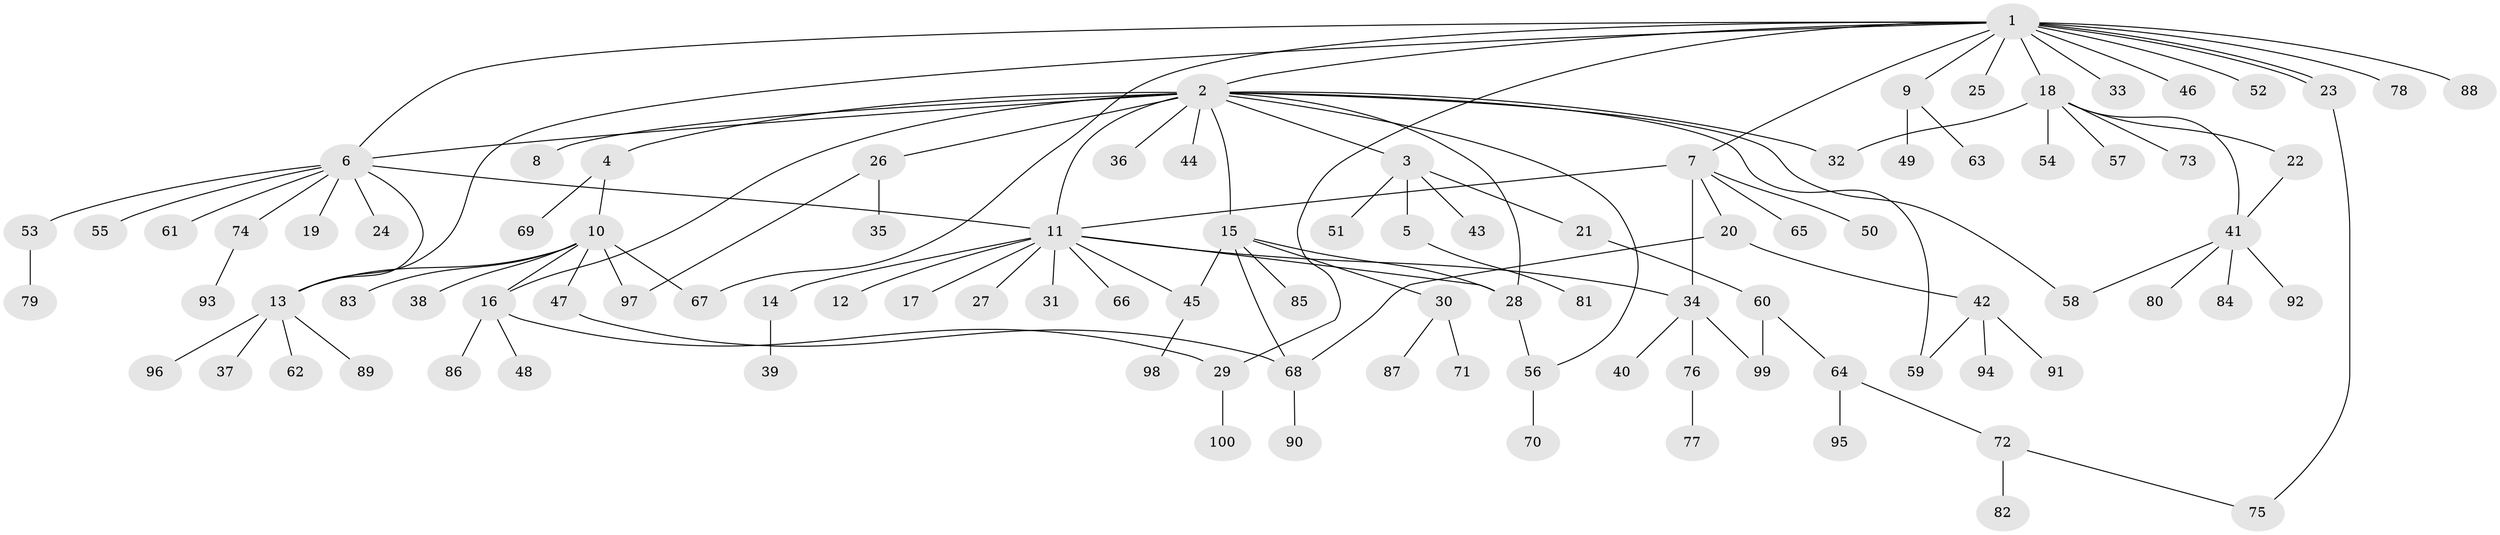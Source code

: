 // Generated by graph-tools (version 1.1) at 2025/49/03/09/25 03:49:54]
// undirected, 100 vertices, 122 edges
graph export_dot {
graph [start="1"]
  node [color=gray90,style=filled];
  1;
  2;
  3;
  4;
  5;
  6;
  7;
  8;
  9;
  10;
  11;
  12;
  13;
  14;
  15;
  16;
  17;
  18;
  19;
  20;
  21;
  22;
  23;
  24;
  25;
  26;
  27;
  28;
  29;
  30;
  31;
  32;
  33;
  34;
  35;
  36;
  37;
  38;
  39;
  40;
  41;
  42;
  43;
  44;
  45;
  46;
  47;
  48;
  49;
  50;
  51;
  52;
  53;
  54;
  55;
  56;
  57;
  58;
  59;
  60;
  61;
  62;
  63;
  64;
  65;
  66;
  67;
  68;
  69;
  70;
  71;
  72;
  73;
  74;
  75;
  76;
  77;
  78;
  79;
  80;
  81;
  82;
  83;
  84;
  85;
  86;
  87;
  88;
  89;
  90;
  91;
  92;
  93;
  94;
  95;
  96;
  97;
  98;
  99;
  100;
  1 -- 2;
  1 -- 6;
  1 -- 7;
  1 -- 9;
  1 -- 13;
  1 -- 18;
  1 -- 23;
  1 -- 23;
  1 -- 25;
  1 -- 29;
  1 -- 33;
  1 -- 46;
  1 -- 52;
  1 -- 67;
  1 -- 78;
  1 -- 88;
  2 -- 3;
  2 -- 4;
  2 -- 6;
  2 -- 8;
  2 -- 11;
  2 -- 15;
  2 -- 16;
  2 -- 26;
  2 -- 28;
  2 -- 32;
  2 -- 36;
  2 -- 44;
  2 -- 56;
  2 -- 58;
  2 -- 59;
  3 -- 5;
  3 -- 21;
  3 -- 43;
  3 -- 51;
  4 -- 10;
  4 -- 69;
  5 -- 81;
  6 -- 11;
  6 -- 13;
  6 -- 19;
  6 -- 24;
  6 -- 53;
  6 -- 55;
  6 -- 61;
  6 -- 74;
  7 -- 11;
  7 -- 20;
  7 -- 34;
  7 -- 50;
  7 -- 65;
  9 -- 49;
  9 -- 63;
  10 -- 13;
  10 -- 16;
  10 -- 38;
  10 -- 47;
  10 -- 67;
  10 -- 83;
  10 -- 97;
  11 -- 12;
  11 -- 14;
  11 -- 17;
  11 -- 27;
  11 -- 28;
  11 -- 31;
  11 -- 34;
  11 -- 45;
  11 -- 66;
  13 -- 37;
  13 -- 62;
  13 -- 89;
  13 -- 96;
  14 -- 39;
  15 -- 28;
  15 -- 30;
  15 -- 45;
  15 -- 68;
  15 -- 85;
  16 -- 29;
  16 -- 48;
  16 -- 86;
  18 -- 22;
  18 -- 32;
  18 -- 41;
  18 -- 54;
  18 -- 57;
  18 -- 73;
  20 -- 42;
  20 -- 68;
  21 -- 60;
  22 -- 41;
  23 -- 75;
  26 -- 35;
  26 -- 97;
  28 -- 56;
  29 -- 100;
  30 -- 71;
  30 -- 87;
  34 -- 40;
  34 -- 76;
  34 -- 99;
  41 -- 58;
  41 -- 80;
  41 -- 84;
  41 -- 92;
  42 -- 59;
  42 -- 91;
  42 -- 94;
  45 -- 98;
  47 -- 68;
  53 -- 79;
  56 -- 70;
  60 -- 64;
  60 -- 99;
  64 -- 72;
  64 -- 95;
  68 -- 90;
  72 -- 75;
  72 -- 82;
  74 -- 93;
  76 -- 77;
}
